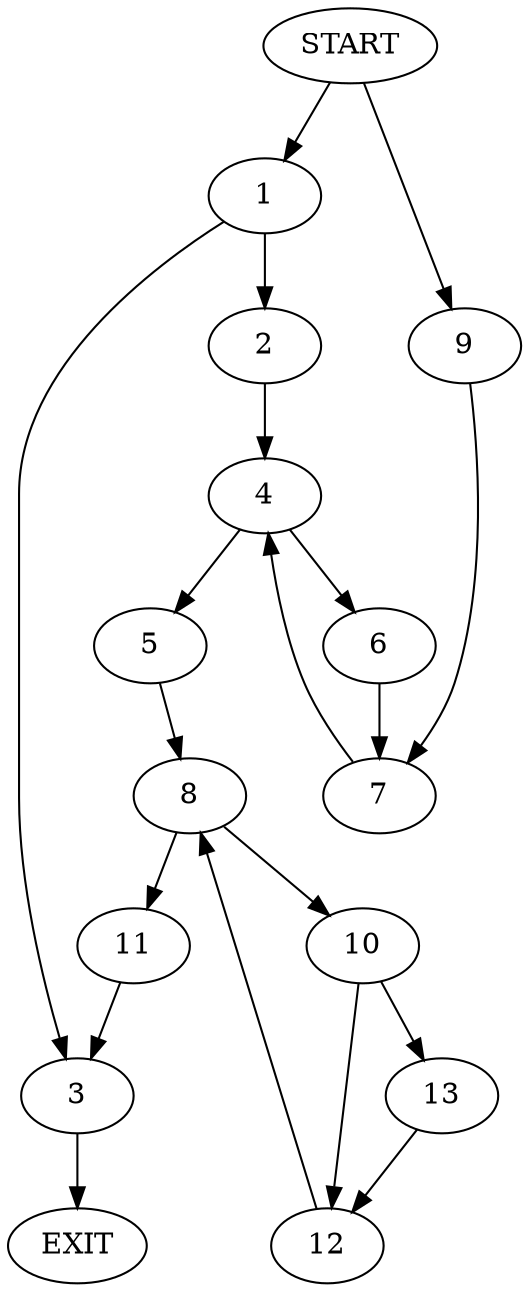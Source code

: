 digraph {
0 [label="START"]
14 [label="EXIT"]
0 -> 1
1 -> 2
1 -> 3
2 -> 4
3 -> 14
4 -> 5
4 -> 6
6 -> 7
5 -> 8
7 -> 4
0 -> 9
9 -> 7
8 -> 10
8 -> 11
10 -> 12
10 -> 13
11 -> 3
12 -> 8
13 -> 12
}
